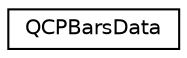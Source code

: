 digraph "Graphical Class Hierarchy"
{
  edge [fontname="Helvetica",fontsize="10",labelfontname="Helvetica",labelfontsize="10"];
  node [fontname="Helvetica",fontsize="10",shape=record];
  rankdir="LR";
  Node0 [label="QCPBarsData",height=0.2,width=0.4,color="black", fillcolor="white", style="filled",URL="$classQCPBarsData.html",tooltip="Holds the data of one single data point (one bar) for QCPBars. "];
}
